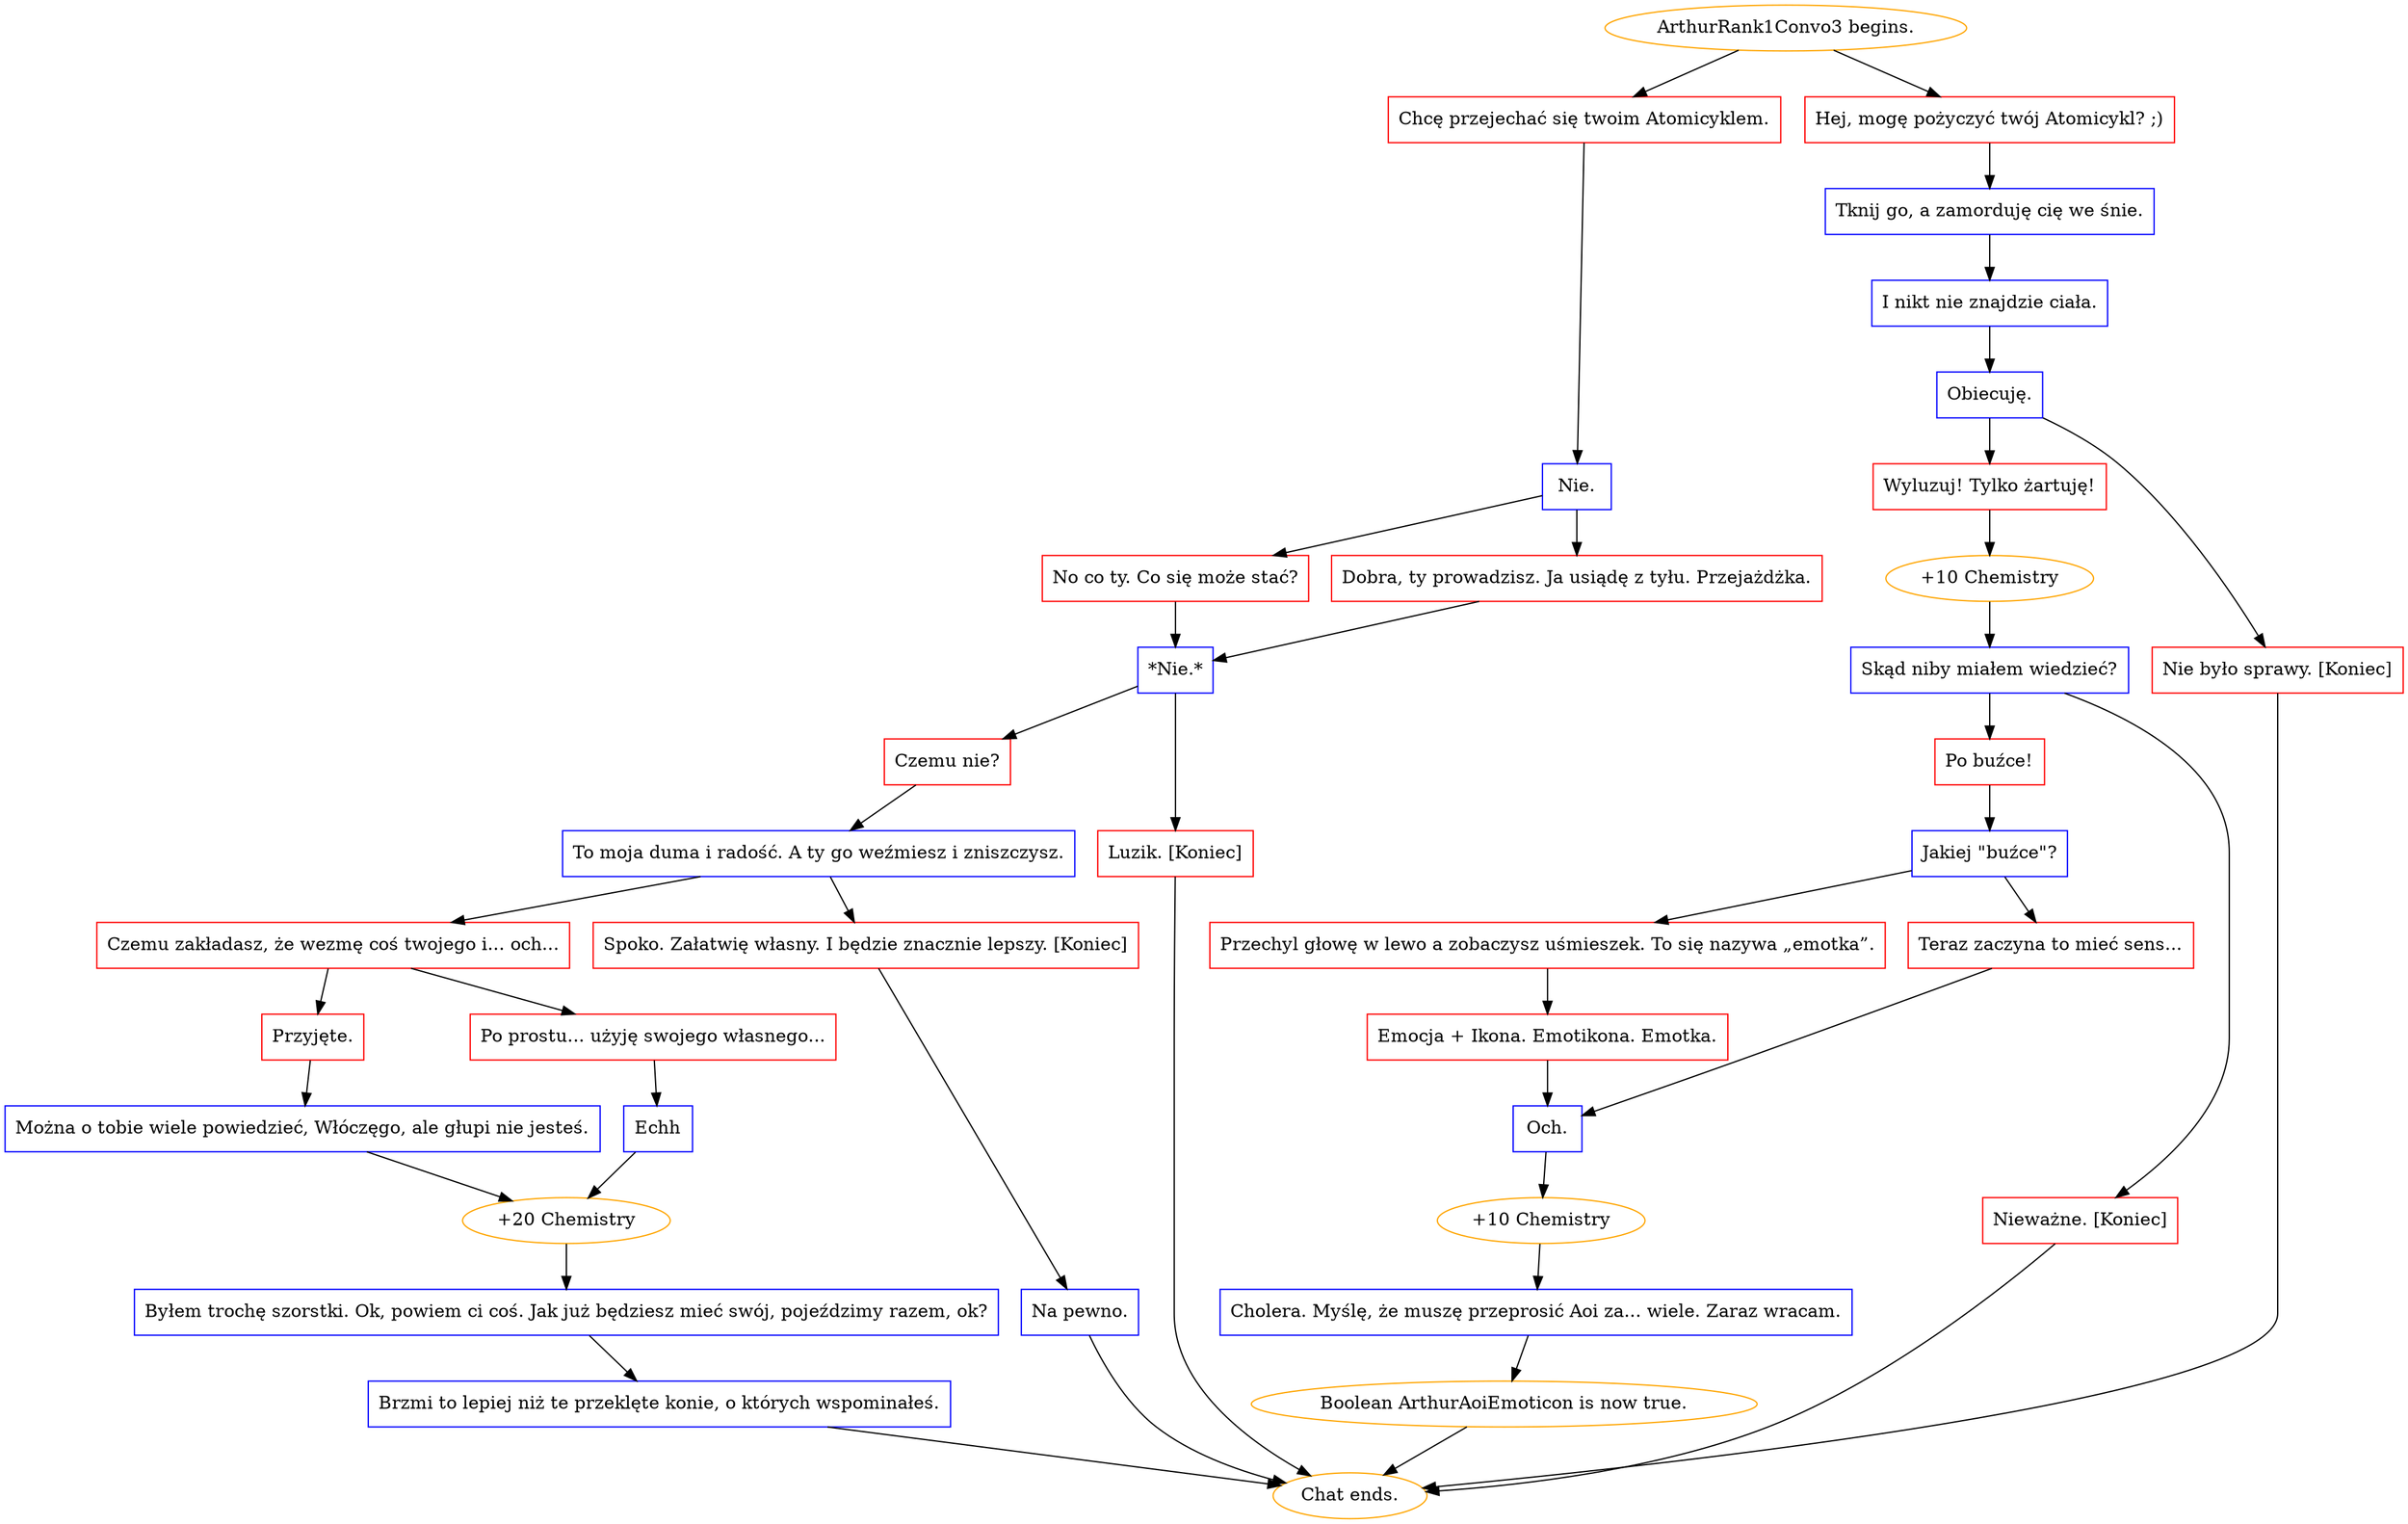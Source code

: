 digraph {
	"ArthurRank1Convo3 begins." [color=orange];
		"ArthurRank1Convo3 begins." -> j1038195975;
		"ArthurRank1Convo3 begins." -> j4169701929;
	j1038195975 [label="Chcę przejechać się twoim Atomicyklem.",shape=box,color=red];
		j1038195975 -> j2472218283;
	j4169701929 [label="Hej, mogę pożyczyć twój Atomicykl? ;)",shape=box,color=red];
		j4169701929 -> j2499622760;
	j2472218283 [label="Nie.",shape=box,color=blue];
		j2472218283 -> j3350305258;
		j2472218283 -> j2131950287;
	j2499622760 [label="Tknij go, a zamorduję cię we śnie.",shape=box,color=blue];
		j2499622760 -> j173450631;
	j3350305258 [label="No co ty. Co się może stać?",shape=box,color=red];
		j3350305258 -> j281654290;
	j2131950287 [label="Dobra, ty prowadzisz. Ja usiądę z tyłu. Przejażdżka.",shape=box,color=red];
		j2131950287 -> j281654290;
	j173450631 [label="I nikt nie znajdzie ciała.",shape=box,color=blue];
		j173450631 -> j1671447313;
	j281654290 [label="*Nie.*",shape=box,color=blue];
		j281654290 -> j1750037063;
		j281654290 -> j401471738;
	j1671447313 [label="Obiecuję.",shape=box,color=blue];
		j1671447313 -> j1203743429;
		j1671447313 -> j3385232995;
	j1750037063 [label="Czemu nie?",shape=box,color=red];
		j1750037063 -> j3888999094;
	j401471738 [label="Luzik. [Koniec]",shape=box,color=red];
		j401471738 -> "Chat ends.";
	j1203743429 [label="Wyluzuj! Tylko żartuję!",shape=box,color=red];
		j1203743429 -> j3161459609;
	j3385232995 [label="Nie było sprawy. [Koniec]",shape=box,color=red];
		j3385232995 -> "Chat ends.";
	j3888999094 [label="To moja duma i radość. A ty go weźmiesz i zniszczysz.",shape=box,color=blue];
		j3888999094 -> j2287472994;
		j3888999094 -> j1030322416;
	"Chat ends." [color=orange];
	j3161459609 [label="+10 Chemistry",color=orange];
		j3161459609 -> j3761808018;
	j2287472994 [label="Czemu zakładasz, że wezmę coś twojego i... och...",shape=box,color=red];
		j2287472994 -> j2597283425;
		j2287472994 -> j2689583326;
	j1030322416 [label="Spoko. Załatwię własny. I będzie znacznie lepszy. [Koniec]",shape=box,color=red];
		j1030322416 -> j182345521;
	j3761808018 [label="Skąd niby miałem wiedzieć?",shape=box,color=blue];
		j3761808018 -> j1971100422;
		j3761808018 -> j1657895969;
	j2597283425 [label="Przyjęte.",shape=box,color=red];
		j2597283425 -> j3584858919;
	j2689583326 [label="Po prostu... użyję swojego własnego...",shape=box,color=red];
		j2689583326 -> j1108710977;
	j182345521 [label="Na pewno.",shape=box,color=blue];
		j182345521 -> "Chat ends.";
	j1971100422 [label="Po buźce!",shape=box,color=red];
		j1971100422 -> j3198918813;
	j1657895969 [label="Nieważne. [Koniec]",shape=box,color=red];
		j1657895969 -> "Chat ends.";
	j3584858919 [label="Można o tobie wiele powiedzieć, Włóczęgo, ale głupi nie jesteś.",shape=box,color=blue];
		j3584858919 -> j3786925281;
	j1108710977 [label="Echh",shape=box,color=blue];
		j1108710977 -> j3786925281;
	j3198918813 [label="Jakiej \"buźce\"?",shape=box,color=blue];
		j3198918813 -> j170657953;
		j3198918813 -> j2502999559;
	j3786925281 [label="+20 Chemistry",color=orange];
		j3786925281 -> j3719440676;
	j170657953 [label="Przechyl głowę w lewo a zobaczysz uśmieszek. To się nazywa „emotka”.",shape=box,color=red];
		j170657953 -> j3123146535;
	j2502999559 [label="Teraz zaczyna to mieć sens...",shape=box,color=red];
		j2502999559 -> j695021033;
	j3719440676 [label="Byłem trochę szorstki. Ok, powiem ci coś. Jak już będziesz mieć swój, pojeździmy razem, ok?",shape=box,color=blue];
		j3719440676 -> j4054189472;
	j3123146535 [label="Emocja + Ikona. Emotikona. Emotka.",shape=box,color=red];
		j3123146535 -> j695021033;
	j695021033 [label="Och.",shape=box,color=blue];
		j695021033 -> j477184518;
	j4054189472 [label="Brzmi to lepiej niż te przeklęte konie, o których wspominałeś.",shape=box,color=blue];
		j4054189472 -> "Chat ends.";
	j477184518 [label="+10 Chemistry",color=orange];
		j477184518 -> j4245822595;
	j4245822595 [label="Cholera. Myślę, że muszę przeprosić Aoi za... wiele. Zaraz wracam.",shape=box,color=blue];
		j4245822595 -> j538271006;
	j538271006 [label="Boolean ArthurAoiEmoticon is now true.",color=orange];
		j538271006 -> "Chat ends.";
}